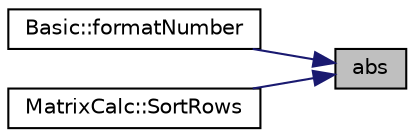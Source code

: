 digraph "abs"
{
 // LATEX_PDF_SIZE
  edge [fontname="Helvetica",fontsize="10",labelfontname="Helvetica",labelfontsize="10"];
  node [fontname="Helvetica",fontsize="10",shape=record];
  rankdir="RL";
  Node1 [label="abs",height=0.2,width=0.4,color="black", fillcolor="grey75", style="filled", fontcolor="black",tooltip=" "];
  Node1 -> Node2 [dir="back",color="midnightblue",fontsize="10",style="solid",fontname="Helvetica"];
  Node2 [label="Basic::formatNumber",height=0.2,width=0.4,color="black", fillcolor="white", style="filled",URL="$classBasic.html#aa72bb0396875d70dbb1f76a0f66f78e0",tooltip="3桁ごとに数字に\",\"を加える"];
  Node1 -> Node3 [dir="back",color="midnightblue",fontsize="10",style="solid",fontname="Helvetica"];
  Node3 [label="MatrixCalc::SortRows",height=0.2,width=0.4,color="black", fillcolor="white", style="filled",URL="$classMatrixCalc.html#a58808cb482b378562b153aa9a93b3235",tooltip="配列の値でソートする"];
}
